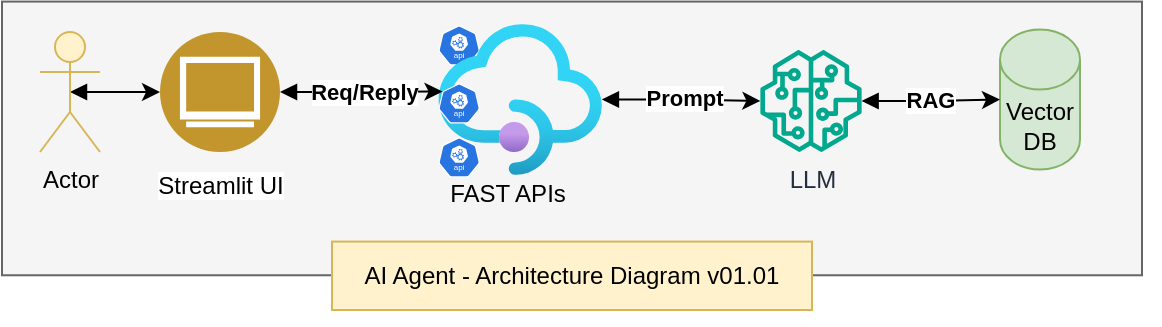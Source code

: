 <mxfile version="24.7.8">
  <diagram name="Page-1" id="TGhyj_FEPOiLvf1YUrXK">
    <mxGraphModel dx="1221" dy="725" grid="1" gridSize="10" guides="1" tooltips="1" connect="1" arrows="1" fold="1" page="1" pageScale="1" pageWidth="850" pageHeight="1100" math="0" shadow="0">
      <root>
        <mxCell id="0" />
        <mxCell id="1" parent="0" />
        <mxCell id="kJY_wzYJhuofyELANO-w-2" value="" style="group" vertex="1" connectable="0" parent="1">
          <mxGeometry x="220" y="90" width="560" height="150.0" as="geometry" />
        </mxCell>
        <mxCell id="kJY_wzYJhuofyELANO-w-4" value="" style="group" vertex="1" connectable="0" parent="kJY_wzYJhuofyELANO-w-2">
          <mxGeometry x="-19" y="-11.212" width="570" height="154.212" as="geometry" />
        </mxCell>
        <mxCell id="r34jJFVA5P_kX3Pim-FJ-27" value="" style="rounded=0;whiteSpace=wrap;html=1;fillColor=#f5f5f5;fontColor=#333333;strokeColor=#666666;" parent="kJY_wzYJhuofyELANO-w-4" vertex="1">
          <mxGeometry width="570" height="136.846" as="geometry" />
        </mxCell>
        <mxCell id="kJY_wzYJhuofyELANO-w-3" value="AI Agent - Architecture Diagram v01.01" style="text;html=1;align=center;verticalAlign=middle;whiteSpace=wrap;rounded=0;fillColor=#fff2cc;strokeColor=#d6b656;" vertex="1" parent="kJY_wzYJhuofyELANO-w-4">
          <mxGeometry x="165" y="120" width="240" height="34.212" as="geometry" />
        </mxCell>
        <mxCell id="r34jJFVA5P_kX3Pim-FJ-19" style="edgeStyle=orthogonalEdgeStyle;rounded=0;orthogonalLoop=1;jettySize=auto;html=1;exitX=0.5;exitY=0.5;exitDx=0;exitDy=0;exitPerimeter=0;entryX=0;entryY=0.5;entryDx=0;entryDy=0;startArrow=block;startFill=1;" parent="kJY_wzYJhuofyELANO-w-2" source="r34jJFVA5P_kX3Pim-FJ-1" target="r34jJFVA5P_kX3Pim-FJ-5" edge="1">
          <mxGeometry relative="1" as="geometry" />
        </mxCell>
        <mxCell id="r34jJFVA5P_kX3Pim-FJ-1" value="Actor" style="shape=umlActor;verticalLabelPosition=bottom;verticalAlign=top;html=1;outlineConnect=0;fillColor=#fff2cc;strokeColor=#d6b656;" parent="kJY_wzYJhuofyELANO-w-2" vertex="1">
          <mxGeometry y="4" width="30" height="60" as="geometry" />
        </mxCell>
        <mxCell id="r34jJFVA5P_kX3Pim-FJ-5" value="&lt;font color=&quot;#000000&quot;&gt;Streamlit UI&lt;/font&gt;" style="image;aspect=fixed;perimeter=ellipsePerimeter;html=1;align=center;shadow=0;dashed=0;fontColor=#4277BB;labelBackgroundColor=default;fontSize=12;spacingTop=3;image=img/lib/ibm/users/browser.svg;" parent="kJY_wzYJhuofyELANO-w-2" vertex="1">
          <mxGeometry x="60" y="4" width="60" height="60" as="geometry" />
        </mxCell>
        <mxCell id="r34jJFVA5P_kX3Pim-FJ-7" value="" style="aspect=fixed;sketch=0;html=1;dashed=0;whitespace=wrap;verticalLabelPosition=bottom;verticalAlign=top;fillColor=#2875E2;strokeColor=#ffffff;points=[[0.005,0.63,0],[0.1,0.2,0],[0.9,0.2,0],[0.5,0,0],[0.995,0.63,0],[0.72,0.99,0],[0.5,1,0],[0.28,0.99,0]];shape=mxgraph.kubernetes.icon2;kubernetesLabel=1;prIcon=api" parent="kJY_wzYJhuofyELANO-w-2" vertex="1">
          <mxGeometry x="199.17" y="0.75" width="20.83" height="20" as="geometry" />
        </mxCell>
        <mxCell id="r34jJFVA5P_kX3Pim-FJ-16" style="edgeStyle=orthogonalEdgeStyle;rounded=0;orthogonalLoop=1;jettySize=auto;html=1;startArrow=block;startFill=1;" parent="kJY_wzYJhuofyELANO-w-2" source="r34jJFVA5P_kX3Pim-FJ-10" target="r34jJFVA5P_kX3Pim-FJ-11" edge="1">
          <mxGeometry relative="1" as="geometry" />
        </mxCell>
        <mxCell id="r34jJFVA5P_kX3Pim-FJ-21" value="Prompt" style="edgeLabel;html=1;align=center;verticalAlign=middle;resizable=0;points=[];fontStyle=1" parent="r34jJFVA5P_kX3Pim-FJ-16" vertex="1" connectable="0">
          <mxGeometry x="0.038" y="-1" relative="1" as="geometry">
            <mxPoint y="-3" as="offset" />
          </mxGeometry>
        </mxCell>
        <mxCell id="r34jJFVA5P_kX3Pim-FJ-10" value="" style="image;aspect=fixed;html=1;points=[];align=center;fontSize=12;image=img/lib/azure2/app_services/API_Management_Services.svg;" parent="kJY_wzYJhuofyELANO-w-2" vertex="1">
          <mxGeometry x="199.17" width="81.78" height="75.5" as="geometry" />
        </mxCell>
        <mxCell id="r34jJFVA5P_kX3Pim-FJ-11" value="LLM" style="sketch=0;outlineConnect=0;fontColor=#232F3E;gradientColor=none;fillColor=#01A88D;strokeColor=none;dashed=0;verticalLabelPosition=bottom;verticalAlign=top;align=center;html=1;fontSize=12;fontStyle=0;aspect=fixed;pointerEvents=1;shape=mxgraph.aws4.sagemaker_model;" parent="kJY_wzYJhuofyELANO-w-2" vertex="1">
          <mxGeometry x="360" y="13" width="51" height="51" as="geometry" />
        </mxCell>
        <mxCell id="r34jJFVA5P_kX3Pim-FJ-12" value="" style="aspect=fixed;sketch=0;html=1;dashed=0;whitespace=wrap;verticalLabelPosition=bottom;verticalAlign=top;fillColor=#2875E2;strokeColor=#ffffff;points=[[0.005,0.63,0],[0.1,0.2,0],[0.9,0.2,0],[0.5,0,0],[0.995,0.63,0],[0.72,0.99,0],[0.5,1,0],[0.28,0.99,0]];shape=mxgraph.kubernetes.icon2;kubernetesLabel=1;prIcon=api" parent="kJY_wzYJhuofyELANO-w-2" vertex="1">
          <mxGeometry x="199.17" y="29.75" width="20.83" height="20" as="geometry" />
        </mxCell>
        <mxCell id="r34jJFVA5P_kX3Pim-FJ-13" value="" style="aspect=fixed;sketch=0;html=1;dashed=0;whitespace=wrap;verticalLabelPosition=bottom;verticalAlign=top;fillColor=#2875E2;strokeColor=#ffffff;points=[[0.005,0.63,0],[0.1,0.2,0],[0.9,0.2,0],[0.5,0,0],[0.995,0.63,0],[0.72,0.99,0],[0.5,1,0],[0.28,0.99,0]];shape=mxgraph.kubernetes.icon2;kubernetesLabel=1;prIcon=api" parent="kJY_wzYJhuofyELANO-w-2" vertex="1">
          <mxGeometry x="199.17" y="56.75" width="20.83" height="20" as="geometry" />
        </mxCell>
        <mxCell id="r34jJFVA5P_kX3Pim-FJ-15" value="FAST APIs" style="text;html=1;align=center;verticalAlign=middle;whiteSpace=wrap;rounded=0;" parent="kJY_wzYJhuofyELANO-w-2" vertex="1">
          <mxGeometry x="174.59" y="70" width="118.41" height="30" as="geometry" />
        </mxCell>
        <mxCell id="r34jJFVA5P_kX3Pim-FJ-17" style="edgeStyle=orthogonalEdgeStyle;rounded=0;orthogonalLoop=1;jettySize=auto;html=1;exitX=1;exitY=0.5;exitDx=0;exitDy=0;entryX=0.1;entryY=0.2;entryDx=0;entryDy=0;entryPerimeter=0;startArrow=block;startFill=1;" parent="kJY_wzYJhuofyELANO-w-2" source="r34jJFVA5P_kX3Pim-FJ-5" target="r34jJFVA5P_kX3Pim-FJ-12" edge="1">
          <mxGeometry relative="1" as="geometry" />
        </mxCell>
        <mxCell id="r34jJFVA5P_kX3Pim-FJ-20" value="Req/Reply" style="edgeLabel;html=1;align=center;verticalAlign=middle;resizable=0;points=[];fontStyle=1" parent="r34jJFVA5P_kX3Pim-FJ-17" vertex="1" connectable="0">
          <mxGeometry x="0.037" y="3" relative="1" as="geometry">
            <mxPoint y="3" as="offset" />
          </mxGeometry>
        </mxCell>
        <mxCell id="r34jJFVA5P_kX3Pim-FJ-22" value="Vector DB" style="shape=cylinder3;whiteSpace=wrap;html=1;boundedLbl=1;backgroundOutline=1;size=15;fillColor=#d5e8d4;strokeColor=#82b366;" parent="kJY_wzYJhuofyELANO-w-2" vertex="1">
          <mxGeometry x="480" y="2.75" width="40" height="70" as="geometry" />
        </mxCell>
        <mxCell id="r34jJFVA5P_kX3Pim-FJ-23" style="edgeStyle=orthogonalEdgeStyle;rounded=0;orthogonalLoop=1;jettySize=auto;html=1;entryX=0;entryY=0.5;entryDx=0;entryDy=0;entryPerimeter=0;startArrow=block;startFill=1;" parent="kJY_wzYJhuofyELANO-w-2" source="r34jJFVA5P_kX3Pim-FJ-11" target="r34jJFVA5P_kX3Pim-FJ-22" edge="1">
          <mxGeometry relative="1" as="geometry" />
        </mxCell>
        <mxCell id="r34jJFVA5P_kX3Pim-FJ-24" value="RAG" style="edgeLabel;html=1;align=center;verticalAlign=middle;resizable=0;points=[];fontStyle=1" parent="r34jJFVA5P_kX3Pim-FJ-23" vertex="1" connectable="0">
          <mxGeometry x="-0.023" y="-3" relative="1" as="geometry">
            <mxPoint y="-4" as="offset" />
          </mxGeometry>
        </mxCell>
      </root>
    </mxGraphModel>
  </diagram>
</mxfile>

